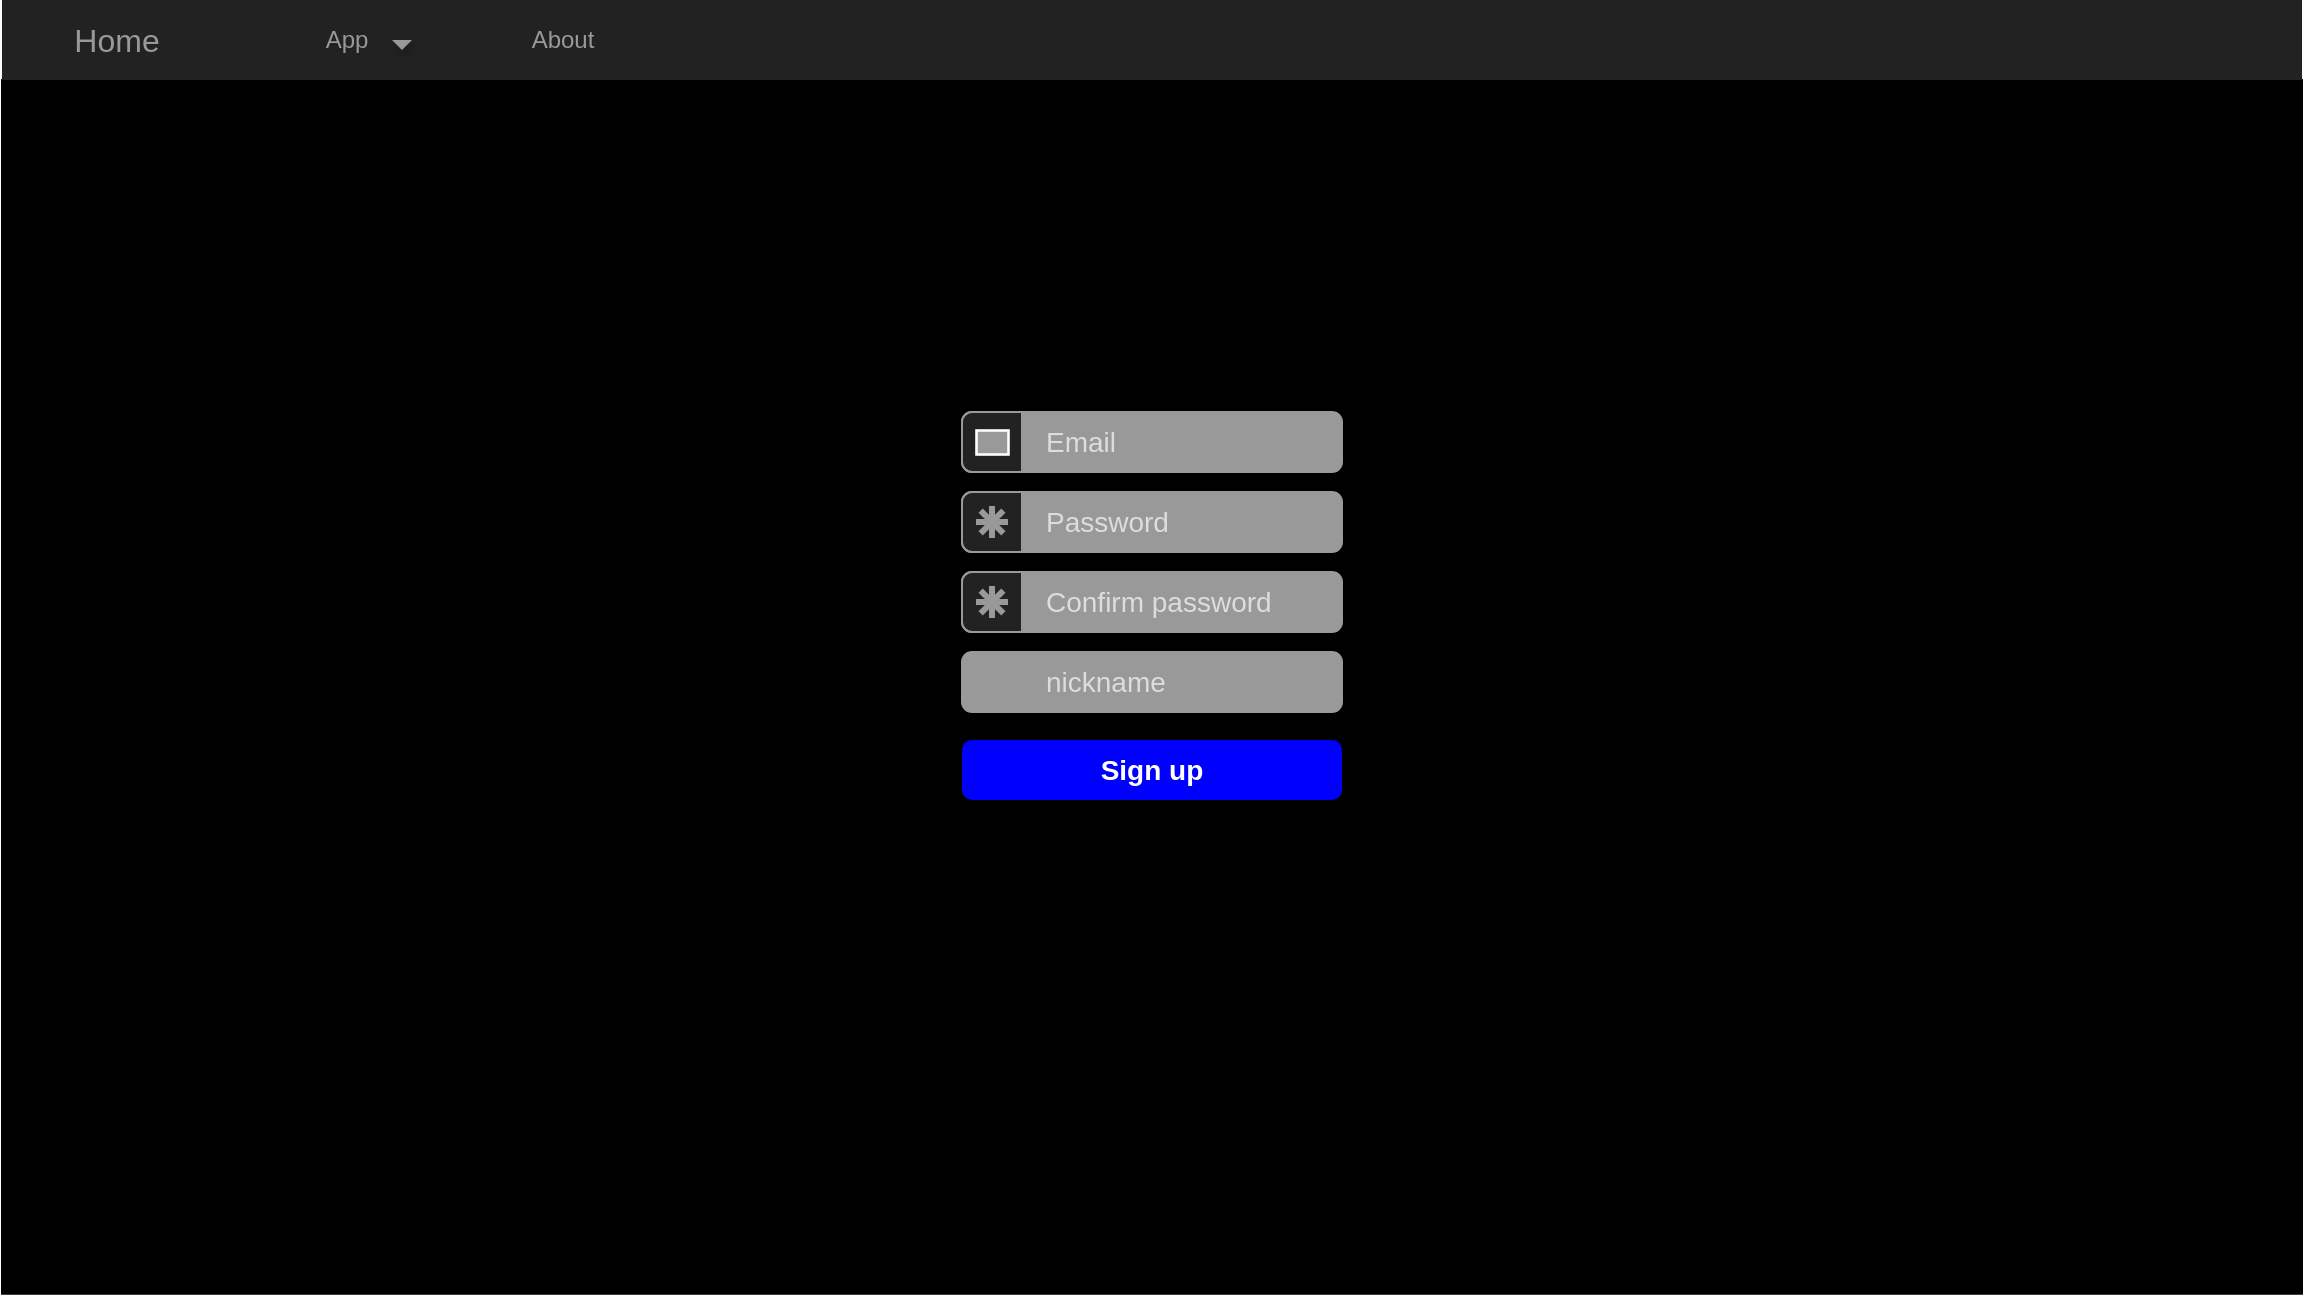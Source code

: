 <mxfile pages="1" version="11.2.1" type="device"><diagram name="Page-1" id="c9db0220-8083-56f3-ca83-edcdcd058819"><mxGraphModel dx="1422" dy="715" grid="1" gridSize="10" guides="1" tooltips="1" connect="1" arrows="1" fold="1" page="1" pageScale="1.5" pageWidth="826" pageHeight="1169" background="#ffffff" math="0" shadow="0"><root><mxCell id="0" style=";html=1;"/><mxCell id="1" style=";html=1;" parent="0"/><mxCell id="wnzABlHWpBjRqbGVxJQV-11" value="" style="rounded=0;whiteSpace=wrap;html=1;fillColor=#000000;" parent="1" vertex="1"><mxGeometry x="40" y="110" width="1150" height="606.875" as="geometry"/></mxCell><mxCell id="3d76a8aef4d5c911-1" value="" style="html=1;shadow=0;dashed=0;shape=mxgraph.bootstrap.rect;fillColor=#222222;strokeColor=none;whiteSpace=wrap;rounded=0;fontSize=12;fontColor=#000000;align=center;" parent="1" vertex="1"><mxGeometry x="40" y="70" width="1150" height="40" as="geometry"/></mxCell><mxCell id="3d76a8aef4d5c911-2" value="&lt;font style=&quot;font-size: 16px&quot;&gt;Home&lt;/font&gt;" style="html=1;shadow=0;dashed=0;fillColor=none;strokeColor=none;shape=mxgraph.bootstrap.rect;fontColor=#999999;fontSize=14;whiteSpace=wrap;" parent="3d76a8aef4d5c911-1" vertex="1"><mxGeometry width="115" height="40" as="geometry"/></mxCell><mxCell id="3d76a8aef4d5c911-7" value="App" style="html=1;shadow=0;dashed=0;fillColor=none;strokeColor=none;shape=mxgraph.bootstrap.rect;fontColor=#999999;whiteSpace=wrap;" parent="3d76a8aef4d5c911-1" vertex="1"><mxGeometry x="115" width="115" height="40" as="geometry"/></mxCell><mxCell id="wnzABlHWpBjRqbGVxJQV-8" value="About" style="html=1;shadow=0;dashed=0;fillColor=none;strokeColor=none;shape=mxgraph.bootstrap.rect;fontColor=#999999;whiteSpace=wrap;" parent="3d76a8aef4d5c911-1" vertex="1"><mxGeometry x="230" width="100.625" height="40" as="geometry"/></mxCell><mxCell id="wnzABlHWpBjRqbGVxJQV-9" value="" style="shape=triangle;strokeColor=none;fillColor=#999999;direction=south;rounded=0;shadow=1;fontSize=12;fontColor=#000000;align=center;html=1;" parent="3d76a8aef4d5c911-1" vertex="1"><mxGeometry x="195" y="20" width="10" height="5" as="geometry"/></mxCell><mxCell id="HgKeWhAOvGDtszrQV6TW-86" value="" style="html=1;shadow=0;dashed=0;shape=mxgraph.bootstrap.rrect;fillColor=#000000;align=center;rSize=5;strokeColor=#000000;verticalAlign=top;spacingTop=20;fontSize=14;fontStyle=1;whiteSpace=wrap;labelBackgroundColor=none;" vertex="1" parent="1"><mxGeometry x="495" y="250" width="240" height="240" as="geometry"/></mxCell><mxCell id="HgKeWhAOvGDtszrQV6TW-87" value="Email" style="html=1;shadow=0;dashed=0;shape=mxgraph.bootstrap.rrect;rSize=5;strokeColor=#999999;fillColor=#999999;fontSize=14;fontColor=#dddddd;align=left;spacingLeft=40;whiteSpace=wrap;resizeWidth=1;" vertex="1" parent="HgKeWhAOvGDtszrQV6TW-86"><mxGeometry width="190" height="30" relative="1" as="geometry"><mxPoint x="25" y="26" as="offset"/></mxGeometry></mxCell><mxCell id="HgKeWhAOvGDtszrQV6TW-88" value="" style="html=1;shadow=0;dashed=0;shape=mxgraph.bootstrap.leftButton;rSize=5;strokeColor=#999999;fillColor=#222222;resizeHeight=1;" vertex="1" parent="HgKeWhAOvGDtszrQV6TW-87"><mxGeometry width="30" height="30" relative="1" as="geometry"/></mxCell><mxCell id="HgKeWhAOvGDtszrQV6TW-89" value="" style="html=1;shadow=0;dashed=0;shape=mxgraph.bootstrap.mail;strokeColor=#fdfdfd;fillColor=#999999;strokeWidth=1.3;" vertex="1" parent="HgKeWhAOvGDtszrQV6TW-88"><mxGeometry x="0.5" y="0.5" width="16" height="12" relative="1" as="geometry"><mxPoint x="-8" y="-6" as="offset"/></mxGeometry></mxCell><mxCell id="HgKeWhAOvGDtszrQV6TW-90" value="Password" style="html=1;shadow=0;dashed=0;shape=mxgraph.bootstrap.rrect;fillColor=#999999;rSize=5;strokeColor=#999999;fontSize=14;fontColor=#dddddd;align=left;spacingLeft=40;whiteSpace=wrap;resizeWidth=1;" vertex="1" parent="HgKeWhAOvGDtszrQV6TW-86"><mxGeometry width="190" height="30" relative="1" as="geometry"><mxPoint x="25" y="66" as="offset"/></mxGeometry></mxCell><mxCell id="HgKeWhAOvGDtszrQV6TW-91" value="" style="html=1;shadow=0;dashed=0;shape=mxgraph.bootstrap.leftButton;rSize=5;strokeColor=#999999;fillColor=#222222;resizeHeight=1;" vertex="1" parent="HgKeWhAOvGDtszrQV6TW-90"><mxGeometry width="30" height="30" relative="1" as="geometry"><mxPoint as="offset"/></mxGeometry></mxCell><mxCell id="HgKeWhAOvGDtszrQV6TW-92" value="" style="html=1;shadow=0;dashed=0;shape=mxgraph.bootstrap.password;strokeColor=#999999;strokeWidth=3;" vertex="1" parent="HgKeWhAOvGDtszrQV6TW-91"><mxGeometry x="0.5" y="0.5" width="16" height="16" relative="1" as="geometry"><mxPoint x="-8" y="-8" as="offset"/></mxGeometry></mxCell><mxCell id="HgKeWhAOvGDtszrQV6TW-94" value="Sign up" style="html=1;shadow=0;dashed=0;shape=mxgraph.bootstrap.rrect;rSize=5;strokeColor=none;fillColor=#0000FF;fontColor=#ffffff;fontSize=14;fontStyle=1;whiteSpace=wrap;resizeWidth=1;" vertex="1" parent="HgKeWhAOvGDtszrQV6TW-86"><mxGeometry y="1" width="190" height="30" relative="1" as="geometry"><mxPoint x="25" y="-50" as="offset"/></mxGeometry></mxCell><mxCell id="HgKeWhAOvGDtszrQV6TW-96" value="Confirm password" style="html=1;shadow=0;dashed=0;shape=mxgraph.bootstrap.rrect;fillColor=#999999;rSize=5;strokeColor=#999999;fontSize=14;fontColor=#dddddd;align=left;spacingLeft=40;whiteSpace=wrap;resizeWidth=1;" vertex="1" parent="HgKeWhAOvGDtszrQV6TW-86"><mxGeometry width="190" height="30" relative="1" as="geometry"><mxPoint x="25" y="106" as="offset"/></mxGeometry></mxCell><mxCell id="HgKeWhAOvGDtszrQV6TW-97" value="" style="html=1;shadow=0;dashed=0;shape=mxgraph.bootstrap.leftButton;rSize=5;strokeColor=#999999;fillColor=#222222;resizeHeight=1;" vertex="1" parent="HgKeWhAOvGDtszrQV6TW-96"><mxGeometry width="30" height="30" relative="1" as="geometry"><mxPoint as="offset"/></mxGeometry></mxCell><mxCell id="HgKeWhAOvGDtszrQV6TW-98" value="" style="html=1;shadow=0;dashed=0;shape=mxgraph.bootstrap.password;strokeColor=#999999;strokeWidth=3;" vertex="1" parent="HgKeWhAOvGDtszrQV6TW-97"><mxGeometry x="0.5" y="0.5" width="16" height="16" relative="1" as="geometry"><mxPoint x="-8" y="-8" as="offset"/></mxGeometry></mxCell><mxCell id="HgKeWhAOvGDtszrQV6TW-107" value="" style="group" vertex="1" connectable="0" parent="HgKeWhAOvGDtszrQV6TW-86"><mxGeometry x="25" y="146" width="190" height="25.714" as="geometry"/></mxCell><mxCell id="HgKeWhAOvGDtszrQV6TW-99" value="nickname" style="html=1;shadow=0;dashed=0;shape=mxgraph.bootstrap.rrect;fillColor=#999999;rSize=5;strokeColor=#999999;fontSize=14;fontColor=#dddddd;align=left;spacingLeft=40;whiteSpace=wrap;resizeWidth=1;" vertex="1" parent="HgKeWhAOvGDtszrQV6TW-107"><mxGeometry width="190" height="30" relative="1" as="geometry"><mxPoint as="offset"/></mxGeometry></mxCell><mxCell id="HgKeWhAOvGDtszrQV6TW-105" value="" style="shape=image;html=1;verticalAlign=top;verticalLabelPosition=bottom;labelBackgroundColor=#ffffff;imageAspect=0;aspect=fixed;image=https://cdn4.iconfinder.com/data/icons/e-commerce-icon-set/48/Username_2-128.png;strokeColor=#000000;fillColor=#222222;fontSize=14;fontColor=#FFFFFF;align=center;" vertex="1" parent="HgKeWhAOvGDtszrQV6TW-107"><mxGeometry width="25.714" height="25.714" as="geometry"/></mxCell></root></mxGraphModel></diagram></mxfile>